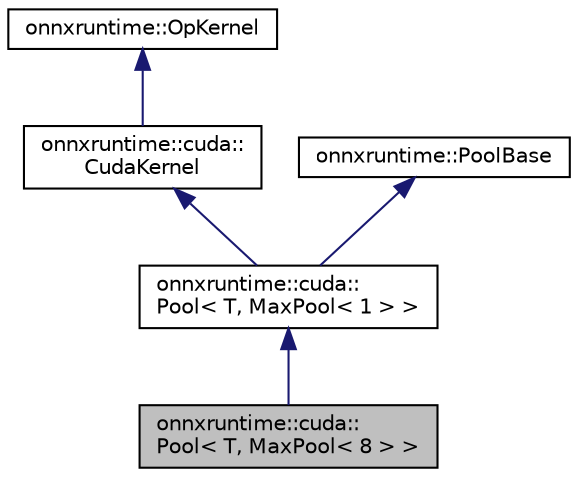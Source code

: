 digraph "onnxruntime::cuda::Pool&lt; T, MaxPool&lt; 8 &gt; &gt;"
{
  edge [fontname="Helvetica",fontsize="10",labelfontname="Helvetica",labelfontsize="10"];
  node [fontname="Helvetica",fontsize="10",shape=record];
  Node5 [label="onnxruntime::cuda::\lPool\< T, MaxPool\< 8 \> \>",height=0.2,width=0.4,color="black", fillcolor="grey75", style="filled", fontcolor="black"];
  Node6 -> Node5 [dir="back",color="midnightblue",fontsize="10",style="solid",fontname="Helvetica"];
  Node6 [label="onnxruntime::cuda::\lPool\< T, MaxPool\< 1 \> \>",height=0.2,width=0.4,color="black", fillcolor="white", style="filled",URL="$classonnxruntime_1_1cuda_1_1Pool.html"];
  Node7 -> Node6 [dir="back",color="midnightblue",fontsize="10",style="solid",fontname="Helvetica"];
  Node7 [label="onnxruntime::cuda::\lCudaKernel",height=0.2,width=0.4,color="black", fillcolor="white", style="filled",URL="$classonnxruntime_1_1cuda_1_1CudaKernel.html"];
  Node8 -> Node7 [dir="back",color="midnightblue",fontsize="10",style="solid",fontname="Helvetica"];
  Node8 [label="onnxruntime::OpKernel",height=0.2,width=0.4,color="black", fillcolor="white", style="filled",URL="$classonnxruntime_1_1OpKernel.html"];
  Node9 -> Node6 [dir="back",color="midnightblue",fontsize="10",style="solid",fontname="Helvetica"];
  Node9 [label="onnxruntime::PoolBase",height=0.2,width=0.4,color="black", fillcolor="white", style="filled",URL="$classonnxruntime_1_1PoolBase.html"];
}
